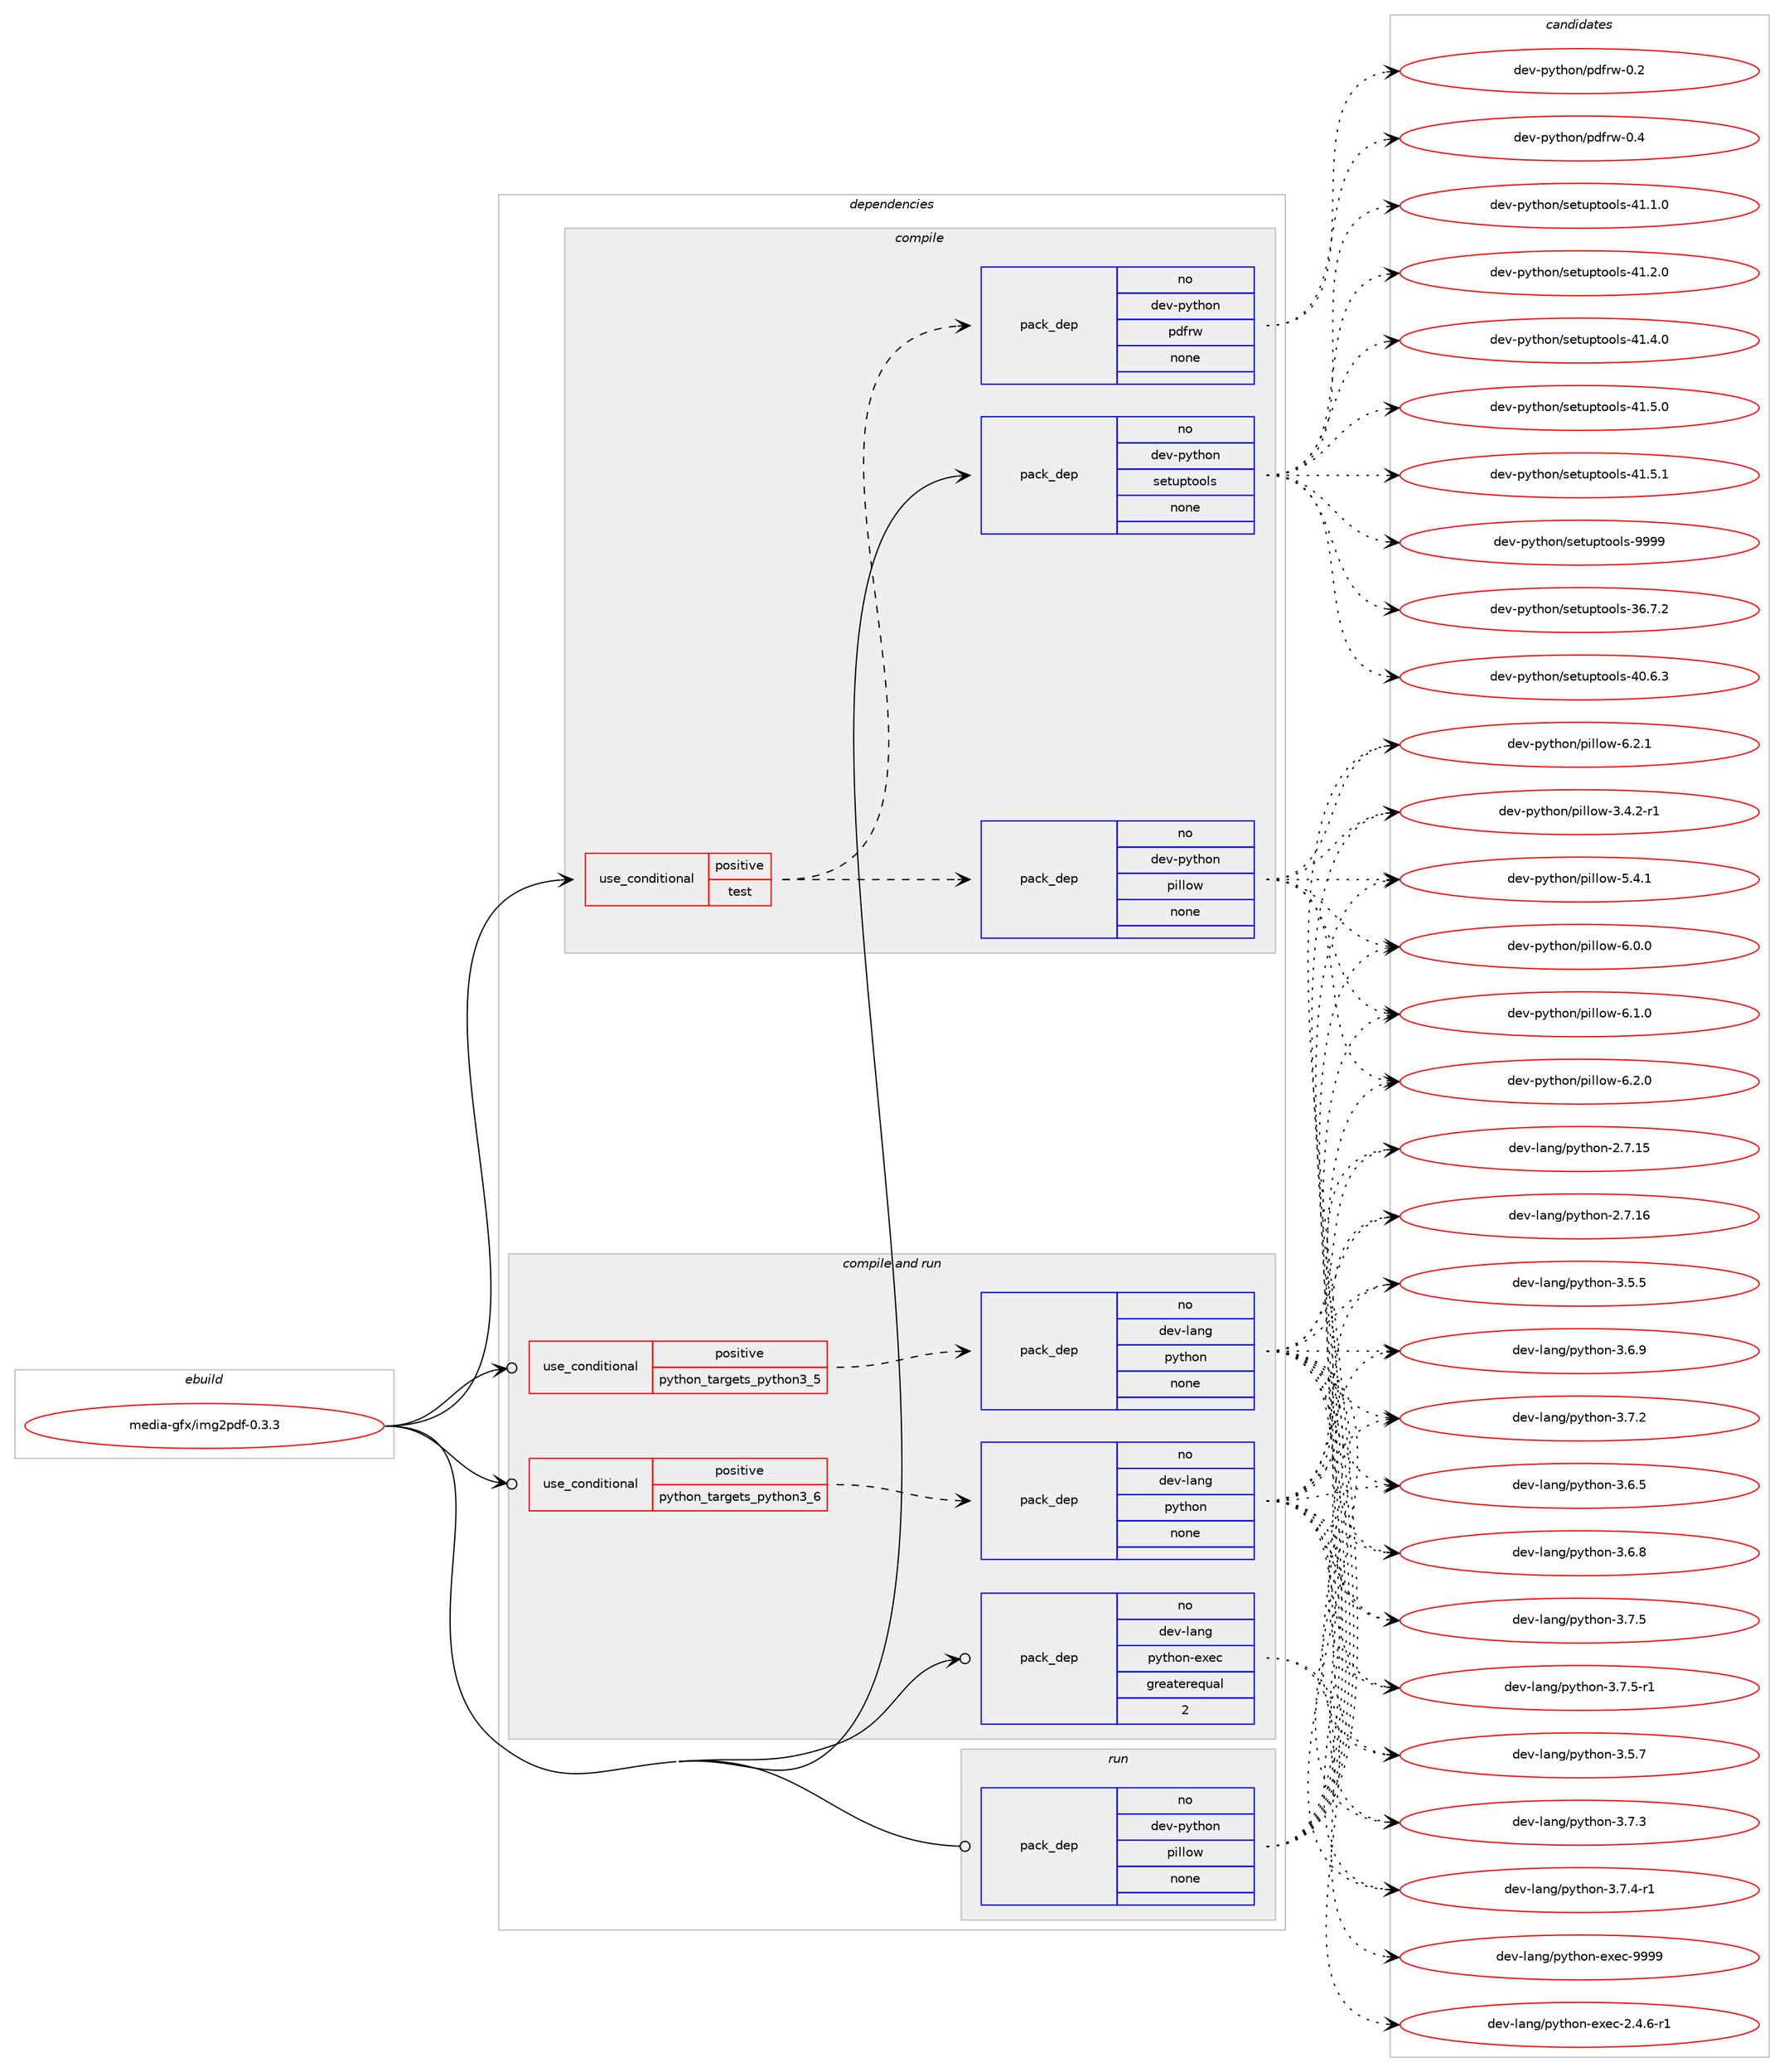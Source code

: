 digraph prolog {

# *************
# Graph options
# *************

newrank=true;
concentrate=true;
compound=true;
graph [rankdir=LR,fontname=Helvetica,fontsize=10,ranksep=1.5];#, ranksep=2.5, nodesep=0.2];
edge  [arrowhead=vee];
node  [fontname=Helvetica,fontsize=10];

# **********
# The ebuild
# **********

subgraph cluster_leftcol {
color=gray;
rank=same;
label=<<i>ebuild</i>>;
id [label="media-gfx/img2pdf-0.3.3", color=red, width=4, href="../media-gfx/img2pdf-0.3.3.svg"];
}

# ****************
# The dependencies
# ****************

subgraph cluster_midcol {
color=gray;
label=<<i>dependencies</i>>;
subgraph cluster_compile {
fillcolor="#eeeeee";
style=filled;
label=<<i>compile</i>>;
subgraph cond190260 {
dependency781599 [label=<<TABLE BORDER="0" CELLBORDER="1" CELLSPACING="0" CELLPADDING="4"><TR><TD ROWSPAN="3" CELLPADDING="10">use_conditional</TD></TR><TR><TD>positive</TD></TR><TR><TD>test</TD></TR></TABLE>>, shape=none, color=red];
subgraph pack577774 {
dependency781600 [label=<<TABLE BORDER="0" CELLBORDER="1" CELLSPACING="0" CELLPADDING="4" WIDTH="220"><TR><TD ROWSPAN="6" CELLPADDING="30">pack_dep</TD></TR><TR><TD WIDTH="110">no</TD></TR><TR><TD>dev-python</TD></TR><TR><TD>pdfrw</TD></TR><TR><TD>none</TD></TR><TR><TD></TD></TR></TABLE>>, shape=none, color=blue];
}
dependency781599:e -> dependency781600:w [weight=20,style="dashed",arrowhead="vee"];
subgraph pack577775 {
dependency781601 [label=<<TABLE BORDER="0" CELLBORDER="1" CELLSPACING="0" CELLPADDING="4" WIDTH="220"><TR><TD ROWSPAN="6" CELLPADDING="30">pack_dep</TD></TR><TR><TD WIDTH="110">no</TD></TR><TR><TD>dev-python</TD></TR><TR><TD>pillow</TD></TR><TR><TD>none</TD></TR><TR><TD></TD></TR></TABLE>>, shape=none, color=blue];
}
dependency781599:e -> dependency781601:w [weight=20,style="dashed",arrowhead="vee"];
}
id:e -> dependency781599:w [weight=20,style="solid",arrowhead="vee"];
subgraph pack577776 {
dependency781602 [label=<<TABLE BORDER="0" CELLBORDER="1" CELLSPACING="0" CELLPADDING="4" WIDTH="220"><TR><TD ROWSPAN="6" CELLPADDING="30">pack_dep</TD></TR><TR><TD WIDTH="110">no</TD></TR><TR><TD>dev-python</TD></TR><TR><TD>setuptools</TD></TR><TR><TD>none</TD></TR><TR><TD></TD></TR></TABLE>>, shape=none, color=blue];
}
id:e -> dependency781602:w [weight=20,style="solid",arrowhead="vee"];
}
subgraph cluster_compileandrun {
fillcolor="#eeeeee";
style=filled;
label=<<i>compile and run</i>>;
subgraph cond190261 {
dependency781603 [label=<<TABLE BORDER="0" CELLBORDER="1" CELLSPACING="0" CELLPADDING="4"><TR><TD ROWSPAN="3" CELLPADDING="10">use_conditional</TD></TR><TR><TD>positive</TD></TR><TR><TD>python_targets_python3_5</TD></TR></TABLE>>, shape=none, color=red];
subgraph pack577777 {
dependency781604 [label=<<TABLE BORDER="0" CELLBORDER="1" CELLSPACING="0" CELLPADDING="4" WIDTH="220"><TR><TD ROWSPAN="6" CELLPADDING="30">pack_dep</TD></TR><TR><TD WIDTH="110">no</TD></TR><TR><TD>dev-lang</TD></TR><TR><TD>python</TD></TR><TR><TD>none</TD></TR><TR><TD></TD></TR></TABLE>>, shape=none, color=blue];
}
dependency781603:e -> dependency781604:w [weight=20,style="dashed",arrowhead="vee"];
}
id:e -> dependency781603:w [weight=20,style="solid",arrowhead="odotvee"];
subgraph cond190262 {
dependency781605 [label=<<TABLE BORDER="0" CELLBORDER="1" CELLSPACING="0" CELLPADDING="4"><TR><TD ROWSPAN="3" CELLPADDING="10">use_conditional</TD></TR><TR><TD>positive</TD></TR><TR><TD>python_targets_python3_6</TD></TR></TABLE>>, shape=none, color=red];
subgraph pack577778 {
dependency781606 [label=<<TABLE BORDER="0" CELLBORDER="1" CELLSPACING="0" CELLPADDING="4" WIDTH="220"><TR><TD ROWSPAN="6" CELLPADDING="30">pack_dep</TD></TR><TR><TD WIDTH="110">no</TD></TR><TR><TD>dev-lang</TD></TR><TR><TD>python</TD></TR><TR><TD>none</TD></TR><TR><TD></TD></TR></TABLE>>, shape=none, color=blue];
}
dependency781605:e -> dependency781606:w [weight=20,style="dashed",arrowhead="vee"];
}
id:e -> dependency781605:w [weight=20,style="solid",arrowhead="odotvee"];
subgraph pack577779 {
dependency781607 [label=<<TABLE BORDER="0" CELLBORDER="1" CELLSPACING="0" CELLPADDING="4" WIDTH="220"><TR><TD ROWSPAN="6" CELLPADDING="30">pack_dep</TD></TR><TR><TD WIDTH="110">no</TD></TR><TR><TD>dev-lang</TD></TR><TR><TD>python-exec</TD></TR><TR><TD>greaterequal</TD></TR><TR><TD>2</TD></TR></TABLE>>, shape=none, color=blue];
}
id:e -> dependency781607:w [weight=20,style="solid",arrowhead="odotvee"];
}
subgraph cluster_run {
fillcolor="#eeeeee";
style=filled;
label=<<i>run</i>>;
subgraph pack577780 {
dependency781608 [label=<<TABLE BORDER="0" CELLBORDER="1" CELLSPACING="0" CELLPADDING="4" WIDTH="220"><TR><TD ROWSPAN="6" CELLPADDING="30">pack_dep</TD></TR><TR><TD WIDTH="110">no</TD></TR><TR><TD>dev-python</TD></TR><TR><TD>pillow</TD></TR><TR><TD>none</TD></TR><TR><TD></TD></TR></TABLE>>, shape=none, color=blue];
}
id:e -> dependency781608:w [weight=20,style="solid",arrowhead="odot"];
}
}

# **************
# The candidates
# **************

subgraph cluster_choices {
rank=same;
color=gray;
label=<<i>candidates</i>>;

subgraph choice577774 {
color=black;
nodesep=1;
choice100101118451121211161041111104711210010211411945484650 [label="dev-python/pdfrw-0.2", color=red, width=4,href="../dev-python/pdfrw-0.2.svg"];
choice100101118451121211161041111104711210010211411945484652 [label="dev-python/pdfrw-0.4", color=red, width=4,href="../dev-python/pdfrw-0.4.svg"];
dependency781600:e -> choice100101118451121211161041111104711210010211411945484650:w [style=dotted,weight="100"];
dependency781600:e -> choice100101118451121211161041111104711210010211411945484652:w [style=dotted,weight="100"];
}
subgraph choice577775 {
color=black;
nodesep=1;
choice10010111845112121116104111110471121051081081111194551465246504511449 [label="dev-python/pillow-3.4.2-r1", color=red, width=4,href="../dev-python/pillow-3.4.2-r1.svg"];
choice1001011184511212111610411111047112105108108111119455346524649 [label="dev-python/pillow-5.4.1", color=red, width=4,href="../dev-python/pillow-5.4.1.svg"];
choice1001011184511212111610411111047112105108108111119455446484648 [label="dev-python/pillow-6.0.0", color=red, width=4,href="../dev-python/pillow-6.0.0.svg"];
choice1001011184511212111610411111047112105108108111119455446494648 [label="dev-python/pillow-6.1.0", color=red, width=4,href="../dev-python/pillow-6.1.0.svg"];
choice1001011184511212111610411111047112105108108111119455446504648 [label="dev-python/pillow-6.2.0", color=red, width=4,href="../dev-python/pillow-6.2.0.svg"];
choice1001011184511212111610411111047112105108108111119455446504649 [label="dev-python/pillow-6.2.1", color=red, width=4,href="../dev-python/pillow-6.2.1.svg"];
dependency781601:e -> choice10010111845112121116104111110471121051081081111194551465246504511449:w [style=dotted,weight="100"];
dependency781601:e -> choice1001011184511212111610411111047112105108108111119455346524649:w [style=dotted,weight="100"];
dependency781601:e -> choice1001011184511212111610411111047112105108108111119455446484648:w [style=dotted,weight="100"];
dependency781601:e -> choice1001011184511212111610411111047112105108108111119455446494648:w [style=dotted,weight="100"];
dependency781601:e -> choice1001011184511212111610411111047112105108108111119455446504648:w [style=dotted,weight="100"];
dependency781601:e -> choice1001011184511212111610411111047112105108108111119455446504649:w [style=dotted,weight="100"];
}
subgraph choice577776 {
color=black;
nodesep=1;
choice100101118451121211161041111104711510111611711211611111110811545515446554650 [label="dev-python/setuptools-36.7.2", color=red, width=4,href="../dev-python/setuptools-36.7.2.svg"];
choice100101118451121211161041111104711510111611711211611111110811545524846544651 [label="dev-python/setuptools-40.6.3", color=red, width=4,href="../dev-python/setuptools-40.6.3.svg"];
choice100101118451121211161041111104711510111611711211611111110811545524946494648 [label="dev-python/setuptools-41.1.0", color=red, width=4,href="../dev-python/setuptools-41.1.0.svg"];
choice100101118451121211161041111104711510111611711211611111110811545524946504648 [label="dev-python/setuptools-41.2.0", color=red, width=4,href="../dev-python/setuptools-41.2.0.svg"];
choice100101118451121211161041111104711510111611711211611111110811545524946524648 [label="dev-python/setuptools-41.4.0", color=red, width=4,href="../dev-python/setuptools-41.4.0.svg"];
choice100101118451121211161041111104711510111611711211611111110811545524946534648 [label="dev-python/setuptools-41.5.0", color=red, width=4,href="../dev-python/setuptools-41.5.0.svg"];
choice100101118451121211161041111104711510111611711211611111110811545524946534649 [label="dev-python/setuptools-41.5.1", color=red, width=4,href="../dev-python/setuptools-41.5.1.svg"];
choice10010111845112121116104111110471151011161171121161111111081154557575757 [label="dev-python/setuptools-9999", color=red, width=4,href="../dev-python/setuptools-9999.svg"];
dependency781602:e -> choice100101118451121211161041111104711510111611711211611111110811545515446554650:w [style=dotted,weight="100"];
dependency781602:e -> choice100101118451121211161041111104711510111611711211611111110811545524846544651:w [style=dotted,weight="100"];
dependency781602:e -> choice100101118451121211161041111104711510111611711211611111110811545524946494648:w [style=dotted,weight="100"];
dependency781602:e -> choice100101118451121211161041111104711510111611711211611111110811545524946504648:w [style=dotted,weight="100"];
dependency781602:e -> choice100101118451121211161041111104711510111611711211611111110811545524946524648:w [style=dotted,weight="100"];
dependency781602:e -> choice100101118451121211161041111104711510111611711211611111110811545524946534648:w [style=dotted,weight="100"];
dependency781602:e -> choice100101118451121211161041111104711510111611711211611111110811545524946534649:w [style=dotted,weight="100"];
dependency781602:e -> choice10010111845112121116104111110471151011161171121161111111081154557575757:w [style=dotted,weight="100"];
}
subgraph choice577777 {
color=black;
nodesep=1;
choice10010111845108971101034711212111610411111045504655464953 [label="dev-lang/python-2.7.15", color=red, width=4,href="../dev-lang/python-2.7.15.svg"];
choice10010111845108971101034711212111610411111045504655464954 [label="dev-lang/python-2.7.16", color=red, width=4,href="../dev-lang/python-2.7.16.svg"];
choice100101118451089711010347112121116104111110455146534653 [label="dev-lang/python-3.5.5", color=red, width=4,href="../dev-lang/python-3.5.5.svg"];
choice100101118451089711010347112121116104111110455146534655 [label="dev-lang/python-3.5.7", color=red, width=4,href="../dev-lang/python-3.5.7.svg"];
choice100101118451089711010347112121116104111110455146544653 [label="dev-lang/python-3.6.5", color=red, width=4,href="../dev-lang/python-3.6.5.svg"];
choice100101118451089711010347112121116104111110455146544656 [label="dev-lang/python-3.6.8", color=red, width=4,href="../dev-lang/python-3.6.8.svg"];
choice100101118451089711010347112121116104111110455146544657 [label="dev-lang/python-3.6.9", color=red, width=4,href="../dev-lang/python-3.6.9.svg"];
choice100101118451089711010347112121116104111110455146554650 [label="dev-lang/python-3.7.2", color=red, width=4,href="../dev-lang/python-3.7.2.svg"];
choice100101118451089711010347112121116104111110455146554651 [label="dev-lang/python-3.7.3", color=red, width=4,href="../dev-lang/python-3.7.3.svg"];
choice1001011184510897110103471121211161041111104551465546524511449 [label="dev-lang/python-3.7.4-r1", color=red, width=4,href="../dev-lang/python-3.7.4-r1.svg"];
choice100101118451089711010347112121116104111110455146554653 [label="dev-lang/python-3.7.5", color=red, width=4,href="../dev-lang/python-3.7.5.svg"];
choice1001011184510897110103471121211161041111104551465546534511449 [label="dev-lang/python-3.7.5-r1", color=red, width=4,href="../dev-lang/python-3.7.5-r1.svg"];
dependency781604:e -> choice10010111845108971101034711212111610411111045504655464953:w [style=dotted,weight="100"];
dependency781604:e -> choice10010111845108971101034711212111610411111045504655464954:w [style=dotted,weight="100"];
dependency781604:e -> choice100101118451089711010347112121116104111110455146534653:w [style=dotted,weight="100"];
dependency781604:e -> choice100101118451089711010347112121116104111110455146534655:w [style=dotted,weight="100"];
dependency781604:e -> choice100101118451089711010347112121116104111110455146544653:w [style=dotted,weight="100"];
dependency781604:e -> choice100101118451089711010347112121116104111110455146544656:w [style=dotted,weight="100"];
dependency781604:e -> choice100101118451089711010347112121116104111110455146544657:w [style=dotted,weight="100"];
dependency781604:e -> choice100101118451089711010347112121116104111110455146554650:w [style=dotted,weight="100"];
dependency781604:e -> choice100101118451089711010347112121116104111110455146554651:w [style=dotted,weight="100"];
dependency781604:e -> choice1001011184510897110103471121211161041111104551465546524511449:w [style=dotted,weight="100"];
dependency781604:e -> choice100101118451089711010347112121116104111110455146554653:w [style=dotted,weight="100"];
dependency781604:e -> choice1001011184510897110103471121211161041111104551465546534511449:w [style=dotted,weight="100"];
}
subgraph choice577778 {
color=black;
nodesep=1;
choice10010111845108971101034711212111610411111045504655464953 [label="dev-lang/python-2.7.15", color=red, width=4,href="../dev-lang/python-2.7.15.svg"];
choice10010111845108971101034711212111610411111045504655464954 [label="dev-lang/python-2.7.16", color=red, width=4,href="../dev-lang/python-2.7.16.svg"];
choice100101118451089711010347112121116104111110455146534653 [label="dev-lang/python-3.5.5", color=red, width=4,href="../dev-lang/python-3.5.5.svg"];
choice100101118451089711010347112121116104111110455146534655 [label="dev-lang/python-3.5.7", color=red, width=4,href="../dev-lang/python-3.5.7.svg"];
choice100101118451089711010347112121116104111110455146544653 [label="dev-lang/python-3.6.5", color=red, width=4,href="../dev-lang/python-3.6.5.svg"];
choice100101118451089711010347112121116104111110455146544656 [label="dev-lang/python-3.6.8", color=red, width=4,href="../dev-lang/python-3.6.8.svg"];
choice100101118451089711010347112121116104111110455146544657 [label="dev-lang/python-3.6.9", color=red, width=4,href="../dev-lang/python-3.6.9.svg"];
choice100101118451089711010347112121116104111110455146554650 [label="dev-lang/python-3.7.2", color=red, width=4,href="../dev-lang/python-3.7.2.svg"];
choice100101118451089711010347112121116104111110455146554651 [label="dev-lang/python-3.7.3", color=red, width=4,href="../dev-lang/python-3.7.3.svg"];
choice1001011184510897110103471121211161041111104551465546524511449 [label="dev-lang/python-3.7.4-r1", color=red, width=4,href="../dev-lang/python-3.7.4-r1.svg"];
choice100101118451089711010347112121116104111110455146554653 [label="dev-lang/python-3.7.5", color=red, width=4,href="../dev-lang/python-3.7.5.svg"];
choice1001011184510897110103471121211161041111104551465546534511449 [label="dev-lang/python-3.7.5-r1", color=red, width=4,href="../dev-lang/python-3.7.5-r1.svg"];
dependency781606:e -> choice10010111845108971101034711212111610411111045504655464953:w [style=dotted,weight="100"];
dependency781606:e -> choice10010111845108971101034711212111610411111045504655464954:w [style=dotted,weight="100"];
dependency781606:e -> choice100101118451089711010347112121116104111110455146534653:w [style=dotted,weight="100"];
dependency781606:e -> choice100101118451089711010347112121116104111110455146534655:w [style=dotted,weight="100"];
dependency781606:e -> choice100101118451089711010347112121116104111110455146544653:w [style=dotted,weight="100"];
dependency781606:e -> choice100101118451089711010347112121116104111110455146544656:w [style=dotted,weight="100"];
dependency781606:e -> choice100101118451089711010347112121116104111110455146544657:w [style=dotted,weight="100"];
dependency781606:e -> choice100101118451089711010347112121116104111110455146554650:w [style=dotted,weight="100"];
dependency781606:e -> choice100101118451089711010347112121116104111110455146554651:w [style=dotted,weight="100"];
dependency781606:e -> choice1001011184510897110103471121211161041111104551465546524511449:w [style=dotted,weight="100"];
dependency781606:e -> choice100101118451089711010347112121116104111110455146554653:w [style=dotted,weight="100"];
dependency781606:e -> choice1001011184510897110103471121211161041111104551465546534511449:w [style=dotted,weight="100"];
}
subgraph choice577779 {
color=black;
nodesep=1;
choice10010111845108971101034711212111610411111045101120101994550465246544511449 [label="dev-lang/python-exec-2.4.6-r1", color=red, width=4,href="../dev-lang/python-exec-2.4.6-r1.svg"];
choice10010111845108971101034711212111610411111045101120101994557575757 [label="dev-lang/python-exec-9999", color=red, width=4,href="../dev-lang/python-exec-9999.svg"];
dependency781607:e -> choice10010111845108971101034711212111610411111045101120101994550465246544511449:w [style=dotted,weight="100"];
dependency781607:e -> choice10010111845108971101034711212111610411111045101120101994557575757:w [style=dotted,weight="100"];
}
subgraph choice577780 {
color=black;
nodesep=1;
choice10010111845112121116104111110471121051081081111194551465246504511449 [label="dev-python/pillow-3.4.2-r1", color=red, width=4,href="../dev-python/pillow-3.4.2-r1.svg"];
choice1001011184511212111610411111047112105108108111119455346524649 [label="dev-python/pillow-5.4.1", color=red, width=4,href="../dev-python/pillow-5.4.1.svg"];
choice1001011184511212111610411111047112105108108111119455446484648 [label="dev-python/pillow-6.0.0", color=red, width=4,href="../dev-python/pillow-6.0.0.svg"];
choice1001011184511212111610411111047112105108108111119455446494648 [label="dev-python/pillow-6.1.0", color=red, width=4,href="../dev-python/pillow-6.1.0.svg"];
choice1001011184511212111610411111047112105108108111119455446504648 [label="dev-python/pillow-6.2.0", color=red, width=4,href="../dev-python/pillow-6.2.0.svg"];
choice1001011184511212111610411111047112105108108111119455446504649 [label="dev-python/pillow-6.2.1", color=red, width=4,href="../dev-python/pillow-6.2.1.svg"];
dependency781608:e -> choice10010111845112121116104111110471121051081081111194551465246504511449:w [style=dotted,weight="100"];
dependency781608:e -> choice1001011184511212111610411111047112105108108111119455346524649:w [style=dotted,weight="100"];
dependency781608:e -> choice1001011184511212111610411111047112105108108111119455446484648:w [style=dotted,weight="100"];
dependency781608:e -> choice1001011184511212111610411111047112105108108111119455446494648:w [style=dotted,weight="100"];
dependency781608:e -> choice1001011184511212111610411111047112105108108111119455446504648:w [style=dotted,weight="100"];
dependency781608:e -> choice1001011184511212111610411111047112105108108111119455446504649:w [style=dotted,weight="100"];
}
}

}
